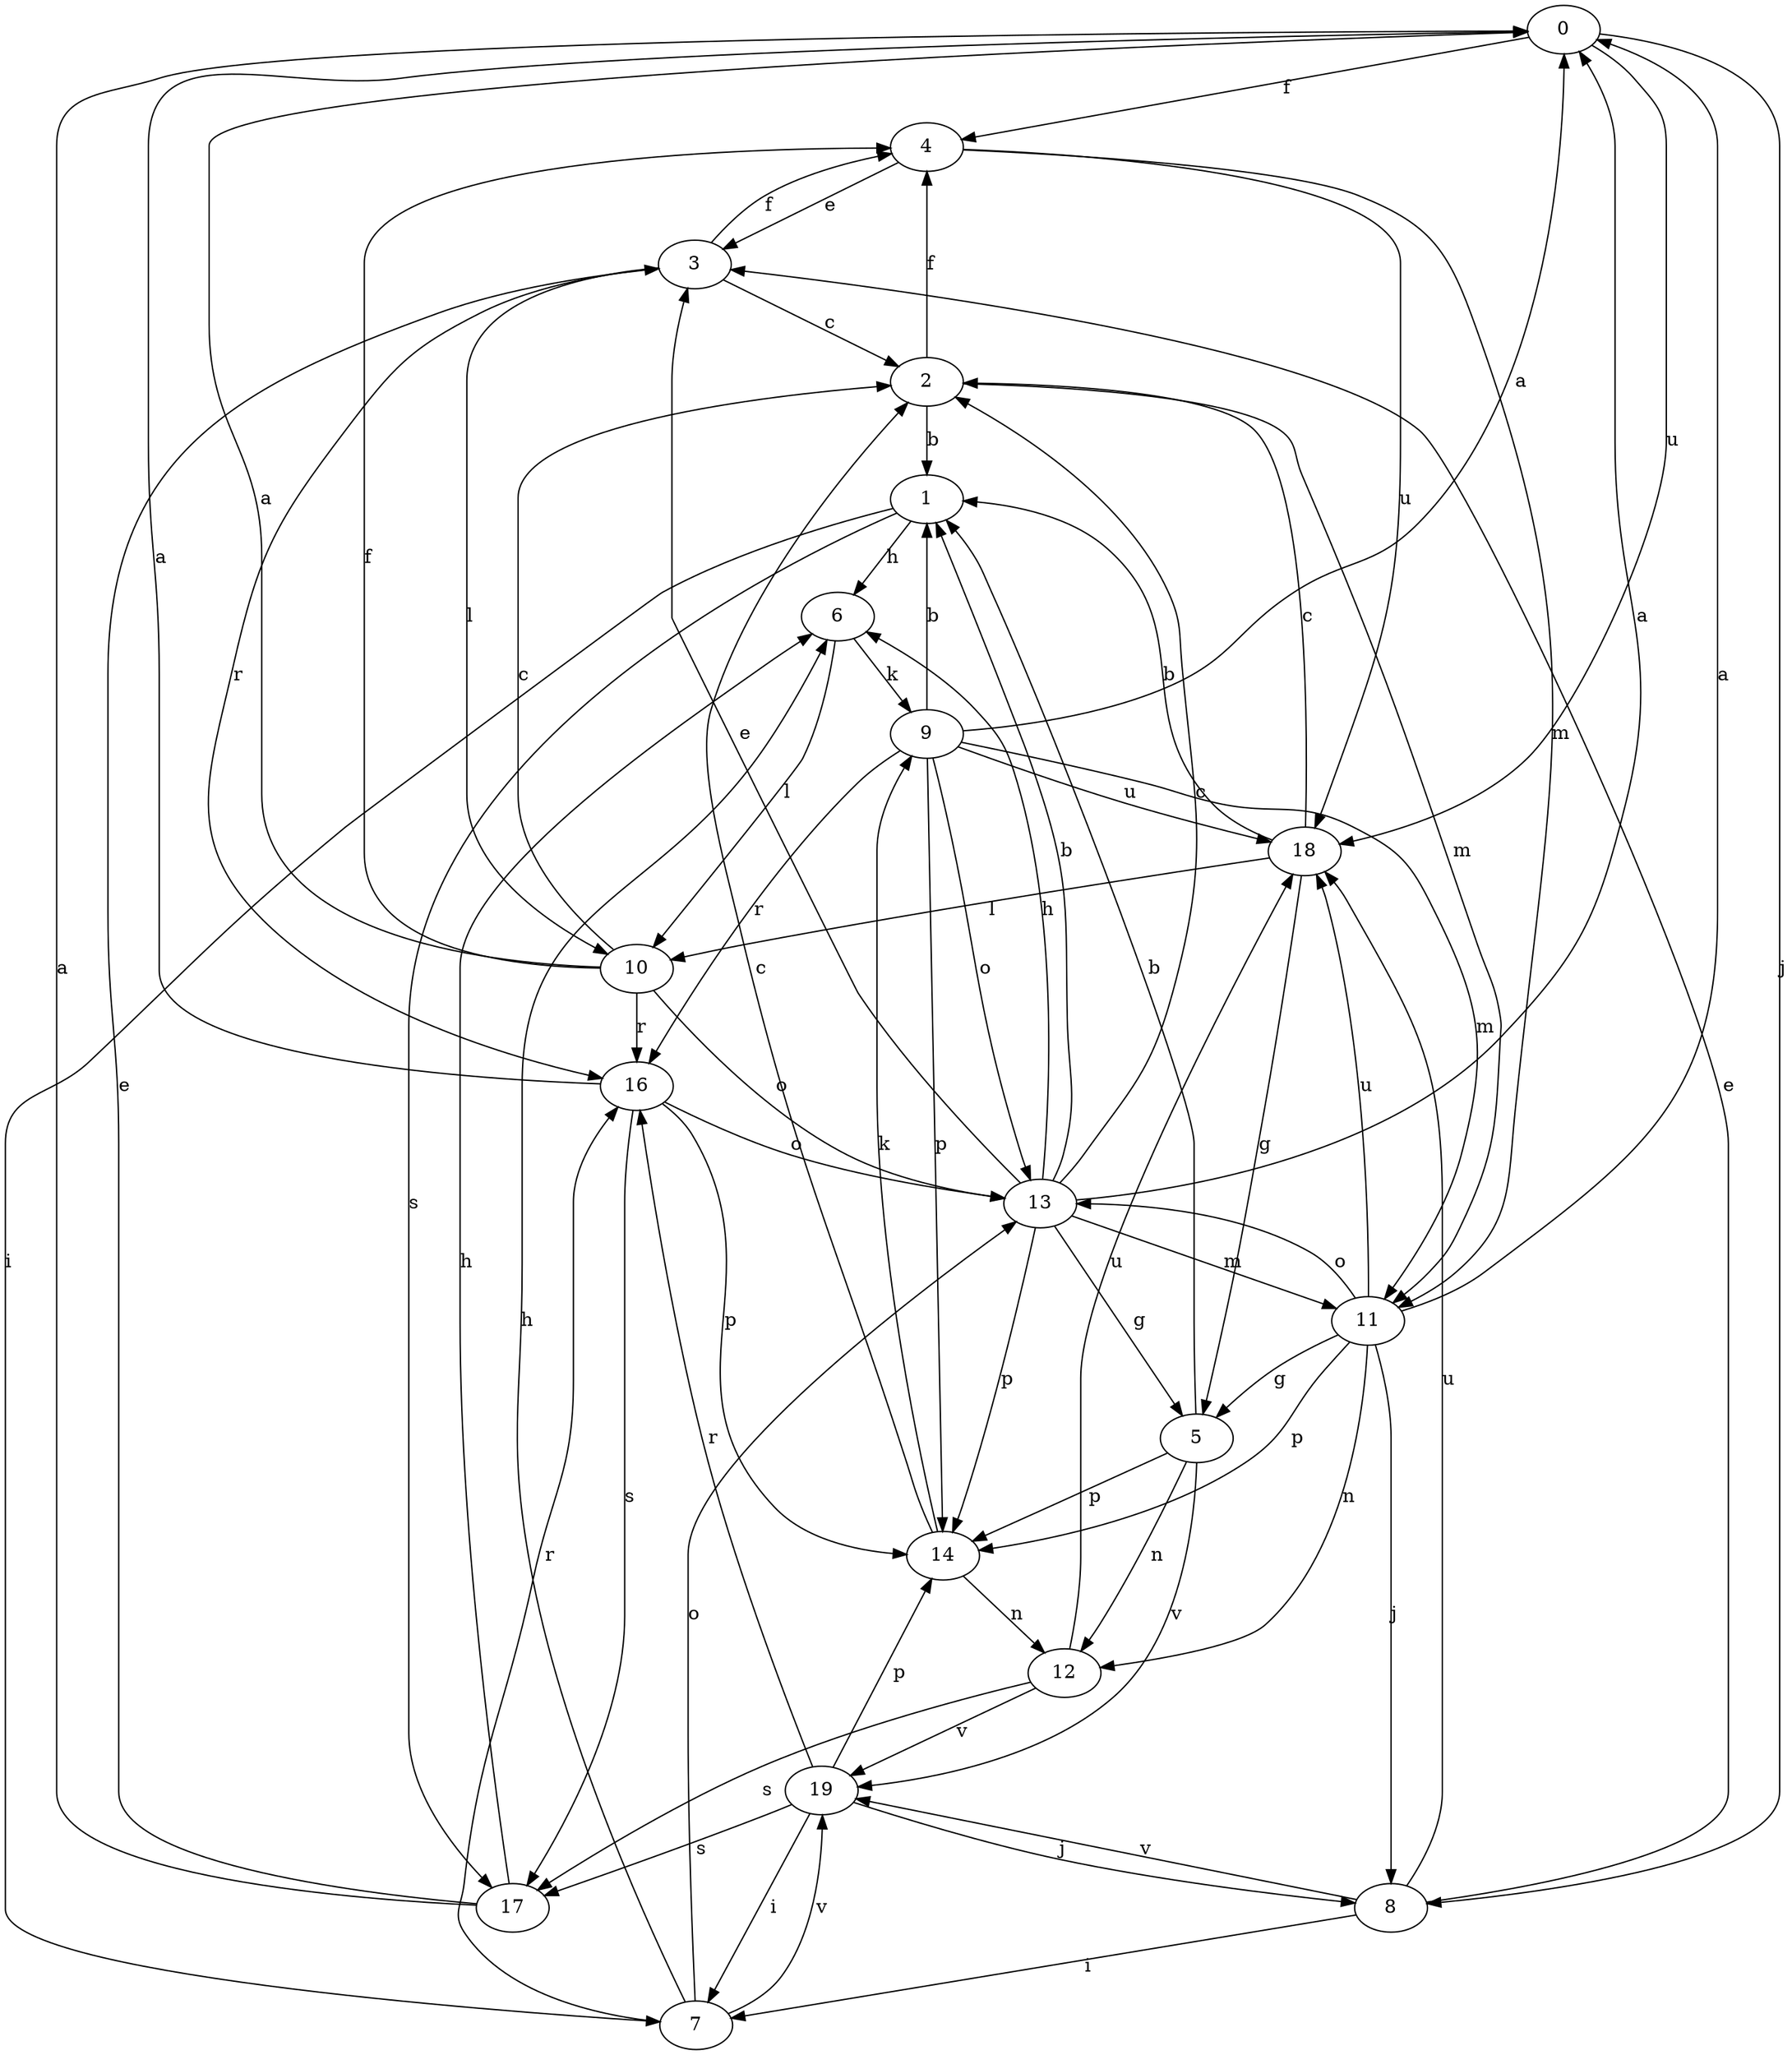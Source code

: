 strict digraph  {
0;
1;
2;
3;
4;
5;
6;
7;
8;
9;
10;
11;
12;
13;
14;
16;
17;
18;
19;
0 -> 4  [label=f];
0 -> 8  [label=j];
0 -> 18  [label=u];
1 -> 6  [label=h];
1 -> 7  [label=i];
1 -> 17  [label=s];
2 -> 1  [label=b];
2 -> 4  [label=f];
2 -> 11  [label=m];
3 -> 2  [label=c];
3 -> 4  [label=f];
3 -> 10  [label=l];
3 -> 16  [label=r];
4 -> 3  [label=e];
4 -> 11  [label=m];
4 -> 18  [label=u];
5 -> 1  [label=b];
5 -> 12  [label=n];
5 -> 14  [label=p];
5 -> 19  [label=v];
6 -> 9  [label=k];
6 -> 10  [label=l];
7 -> 6  [label=h];
7 -> 13  [label=o];
7 -> 16  [label=r];
7 -> 19  [label=v];
8 -> 3  [label=e];
8 -> 7  [label=i];
8 -> 18  [label=u];
8 -> 19  [label=v];
9 -> 0  [label=a];
9 -> 1  [label=b];
9 -> 11  [label=m];
9 -> 13  [label=o];
9 -> 14  [label=p];
9 -> 16  [label=r];
9 -> 18  [label=u];
10 -> 0  [label=a];
10 -> 2  [label=c];
10 -> 4  [label=f];
10 -> 13  [label=o];
10 -> 16  [label=r];
11 -> 0  [label=a];
11 -> 5  [label=g];
11 -> 8  [label=j];
11 -> 12  [label=n];
11 -> 13  [label=o];
11 -> 14  [label=p];
11 -> 18  [label=u];
12 -> 17  [label=s];
12 -> 18  [label=u];
12 -> 19  [label=v];
13 -> 0  [label=a];
13 -> 1  [label=b];
13 -> 2  [label=c];
13 -> 3  [label=e];
13 -> 5  [label=g];
13 -> 6  [label=h];
13 -> 11  [label=m];
13 -> 14  [label=p];
14 -> 2  [label=c];
14 -> 9  [label=k];
14 -> 12  [label=n];
16 -> 0  [label=a];
16 -> 13  [label=o];
16 -> 14  [label=p];
16 -> 17  [label=s];
17 -> 0  [label=a];
17 -> 3  [label=e];
17 -> 6  [label=h];
18 -> 1  [label=b];
18 -> 2  [label=c];
18 -> 5  [label=g];
18 -> 10  [label=l];
19 -> 7  [label=i];
19 -> 8  [label=j];
19 -> 14  [label=p];
19 -> 16  [label=r];
19 -> 17  [label=s];
}
